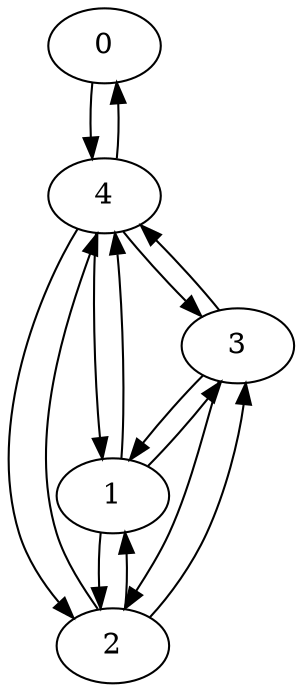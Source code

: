 digraph G {
0;
1;
2;
3;
4;
1->2 ;
2->1 ;
2->3 ;
3->2 ;
1->3 ;
3->1 ;
3->4 ;
4->3 ;
2->4 ;
4->2 ;
0->4 ;
4->0 ;
1->4 ;
4->1 ;
}
